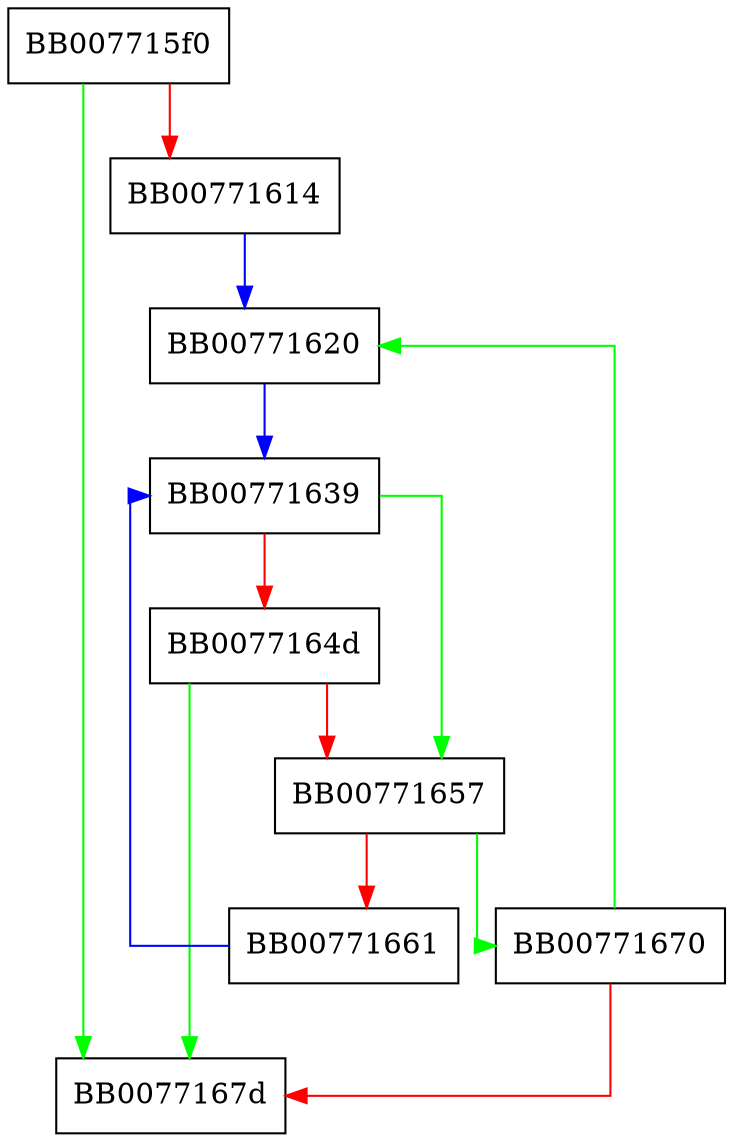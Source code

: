 digraph ossl_ht_foreach_until {
  node [shape="box"];
  graph [splines=ortho];
  BB007715f0 -> BB0077167d [color="green"];
  BB007715f0 -> BB00771614 [color="red"];
  BB00771614 -> BB00771620 [color="blue"];
  BB00771620 -> BB00771639 [color="blue"];
  BB00771639 -> BB00771657 [color="green"];
  BB00771639 -> BB0077164d [color="red"];
  BB0077164d -> BB0077167d [color="green"];
  BB0077164d -> BB00771657 [color="red"];
  BB00771657 -> BB00771670 [color="green"];
  BB00771657 -> BB00771661 [color="red"];
  BB00771661 -> BB00771639 [color="blue"];
  BB00771670 -> BB00771620 [color="green"];
  BB00771670 -> BB0077167d [color="red"];
}